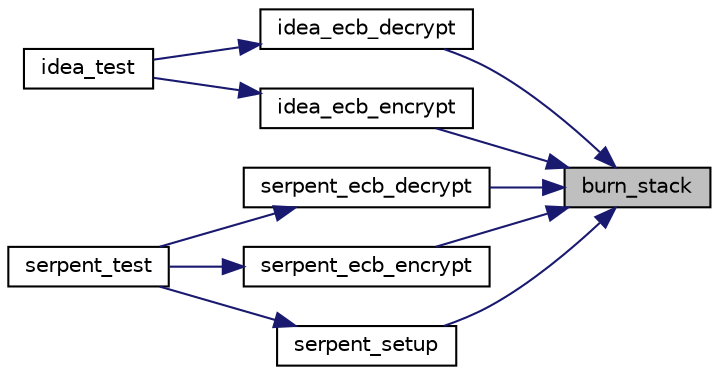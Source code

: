digraph "burn_stack"
{
 // LATEX_PDF_SIZE
  edge [fontname="Helvetica",fontsize="10",labelfontname="Helvetica",labelfontsize="10"];
  node [fontname="Helvetica",fontsize="10",shape=record];
  rankdir="RL";
  Node2 [label="burn_stack",height=0.2,width=0.4,color="black", fillcolor="grey75", style="filled", fontcolor="black",tooltip="Burn some stack memory."];
  Node2 -> Node3 [dir="back",color="midnightblue",fontsize="10",style="solid"];
  Node3 [label="idea_ecb_decrypt",height=0.2,width=0.4,color="black", fillcolor="white", style="filled",URL="$idea_8c.html#add641467cf266ad9baf4869eb2c9aa5c",tooltip=" "];
  Node3 -> Node4 [dir="back",color="midnightblue",fontsize="10",style="solid"];
  Node4 [label="idea_test",height=0.2,width=0.4,color="black", fillcolor="white", style="filled",URL="$idea_8c.html#ad92e9322772754b8d6f1d62d093ed022",tooltip=" "];
  Node2 -> Node5 [dir="back",color="midnightblue",fontsize="10",style="solid"];
  Node5 [label="idea_ecb_encrypt",height=0.2,width=0.4,color="black", fillcolor="white", style="filled",URL="$idea_8c.html#aa107ed890451e182e4b97a8316227f03",tooltip=" "];
  Node5 -> Node4 [dir="back",color="midnightblue",fontsize="10",style="solid"];
  Node2 -> Node6 [dir="back",color="midnightblue",fontsize="10",style="solid"];
  Node6 [label="serpent_ecb_decrypt",height=0.2,width=0.4,color="black", fillcolor="white", style="filled",URL="$serpent_8c.html#a46de2073180230ec624b901f27572557",tooltip=" "];
  Node6 -> Node7 [dir="back",color="midnightblue",fontsize="10",style="solid"];
  Node7 [label="serpent_test",height=0.2,width=0.4,color="black", fillcolor="white", style="filled",URL="$serpent_8c.html#ace09100764d8412de97886d82f794e03",tooltip=" "];
  Node2 -> Node8 [dir="back",color="midnightblue",fontsize="10",style="solid"];
  Node8 [label="serpent_ecb_encrypt",height=0.2,width=0.4,color="black", fillcolor="white", style="filled",URL="$serpent_8c.html#ab8c192997dc75850afe136b72d39a0f2",tooltip=" "];
  Node8 -> Node7 [dir="back",color="midnightblue",fontsize="10",style="solid"];
  Node2 -> Node9 [dir="back",color="midnightblue",fontsize="10",style="solid"];
  Node9 [label="serpent_setup",height=0.2,width=0.4,color="black", fillcolor="white", style="filled",URL="$serpent_8c.html#a760fbf5d7d4d33e3f3510e372b1d8630",tooltip=" "];
  Node9 -> Node7 [dir="back",color="midnightblue",fontsize="10",style="solid"];
}
